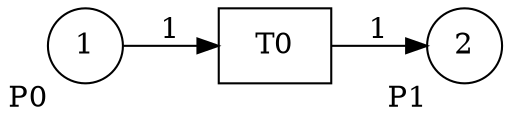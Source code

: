 // Encoded P/T net
digraph {
  rankdir="LR";
	node [shape=circle]
	P0 [label=1 xlabel=P0]
	P1 [label=2 xlabel=P1]
	node [shape=rect]
	T0 [label=T0]
	P0 -> T0 [label=1]
	T0 -> P1 [label=1]
}
